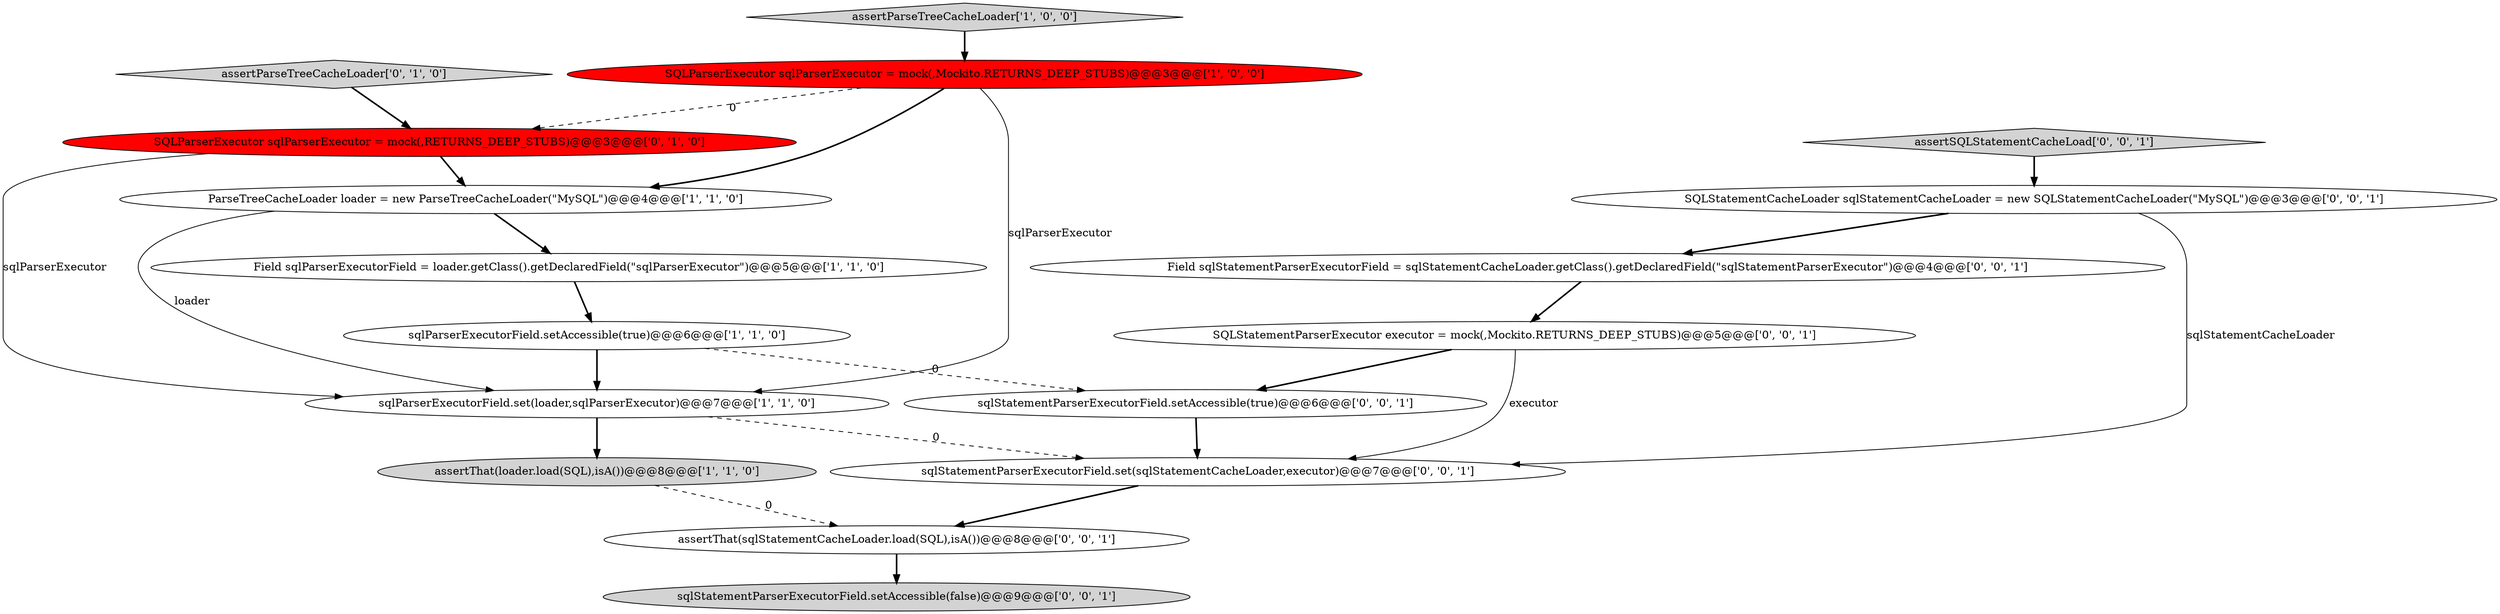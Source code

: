 digraph {
2 [style = filled, label = "assertParseTreeCacheLoader['1', '0', '0']", fillcolor = lightgray, shape = diamond image = "AAA0AAABBB1BBB"];
8 [style = filled, label = "assertParseTreeCacheLoader['0', '1', '0']", fillcolor = lightgray, shape = diamond image = "AAA0AAABBB2BBB"];
10 [style = filled, label = "Field sqlStatementParserExecutorField = sqlStatementCacheLoader.getClass().getDeclaredField(\"sqlStatementParserExecutor\")@@@4@@@['0', '0', '1']", fillcolor = white, shape = ellipse image = "AAA0AAABBB3BBB"];
16 [style = filled, label = "sqlStatementParserExecutorField.setAccessible(true)@@@6@@@['0', '0', '1']", fillcolor = white, shape = ellipse image = "AAA0AAABBB3BBB"];
12 [style = filled, label = "sqlStatementParserExecutorField.setAccessible(false)@@@9@@@['0', '0', '1']", fillcolor = lightgray, shape = ellipse image = "AAA0AAABBB3BBB"];
4 [style = filled, label = "assertThat(loader.load(SQL),isA())@@@8@@@['1', '1', '0']", fillcolor = lightgray, shape = ellipse image = "AAA0AAABBB1BBB"];
14 [style = filled, label = "SQLStatementCacheLoader sqlStatementCacheLoader = new SQLStatementCacheLoader(\"MySQL\")@@@3@@@['0', '0', '1']", fillcolor = white, shape = ellipse image = "AAA0AAABBB3BBB"];
13 [style = filled, label = "sqlStatementParserExecutorField.set(sqlStatementCacheLoader,executor)@@@7@@@['0', '0', '1']", fillcolor = white, shape = ellipse image = "AAA0AAABBB3BBB"];
6 [style = filled, label = "sqlParserExecutorField.set(loader,sqlParserExecutor)@@@7@@@['1', '1', '0']", fillcolor = white, shape = ellipse image = "AAA0AAABBB1BBB"];
3 [style = filled, label = "ParseTreeCacheLoader loader = new ParseTreeCacheLoader(\"MySQL\")@@@4@@@['1', '1', '0']", fillcolor = white, shape = ellipse image = "AAA0AAABBB1BBB"];
11 [style = filled, label = "assertSQLStatementCacheLoad['0', '0', '1']", fillcolor = lightgray, shape = diamond image = "AAA0AAABBB3BBB"];
5 [style = filled, label = "SQLParserExecutor sqlParserExecutor = mock(,Mockito.RETURNS_DEEP_STUBS)@@@3@@@['1', '0', '0']", fillcolor = red, shape = ellipse image = "AAA1AAABBB1BBB"];
15 [style = filled, label = "SQLStatementParserExecutor executor = mock(,Mockito.RETURNS_DEEP_STUBS)@@@5@@@['0', '0', '1']", fillcolor = white, shape = ellipse image = "AAA0AAABBB3BBB"];
0 [style = filled, label = "Field sqlParserExecutorField = loader.getClass().getDeclaredField(\"sqlParserExecutor\")@@@5@@@['1', '1', '0']", fillcolor = white, shape = ellipse image = "AAA0AAABBB1BBB"];
1 [style = filled, label = "sqlParserExecutorField.setAccessible(true)@@@6@@@['1', '1', '0']", fillcolor = white, shape = ellipse image = "AAA0AAABBB1BBB"];
9 [style = filled, label = "assertThat(sqlStatementCacheLoader.load(SQL),isA())@@@8@@@['0', '0', '1']", fillcolor = white, shape = ellipse image = "AAA0AAABBB3BBB"];
7 [style = filled, label = "SQLParserExecutor sqlParserExecutor = mock(,RETURNS_DEEP_STUBS)@@@3@@@['0', '1', '0']", fillcolor = red, shape = ellipse image = "AAA1AAABBB2BBB"];
5->3 [style = bold, label=""];
16->13 [style = bold, label=""];
10->15 [style = bold, label=""];
11->14 [style = bold, label=""];
3->6 [style = solid, label="loader"];
5->6 [style = solid, label="sqlParserExecutor"];
14->10 [style = bold, label=""];
15->16 [style = bold, label=""];
7->3 [style = bold, label=""];
3->0 [style = bold, label=""];
8->7 [style = bold, label=""];
7->6 [style = solid, label="sqlParserExecutor"];
6->4 [style = bold, label=""];
4->9 [style = dashed, label="0"];
1->6 [style = bold, label=""];
6->13 [style = dashed, label="0"];
1->16 [style = dashed, label="0"];
0->1 [style = bold, label=""];
15->13 [style = solid, label="executor"];
13->9 [style = bold, label=""];
9->12 [style = bold, label=""];
14->13 [style = solid, label="sqlStatementCacheLoader"];
5->7 [style = dashed, label="0"];
2->5 [style = bold, label=""];
}
